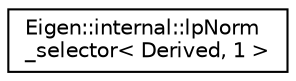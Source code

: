 digraph "Graphical Class Hierarchy"
{
  edge [fontname="Helvetica",fontsize="10",labelfontname="Helvetica",labelfontsize="10"];
  node [fontname="Helvetica",fontsize="10",shape=record];
  rankdir="LR";
  Node1 [label="Eigen::internal::lpNorm\l_selector\< Derived, 1 \>",height=0.2,width=0.4,color="black", fillcolor="white", style="filled",URL="$struct_eigen_1_1internal_1_1lp_norm__selector_3_01_derived_00_011_01_4.html"];
}
